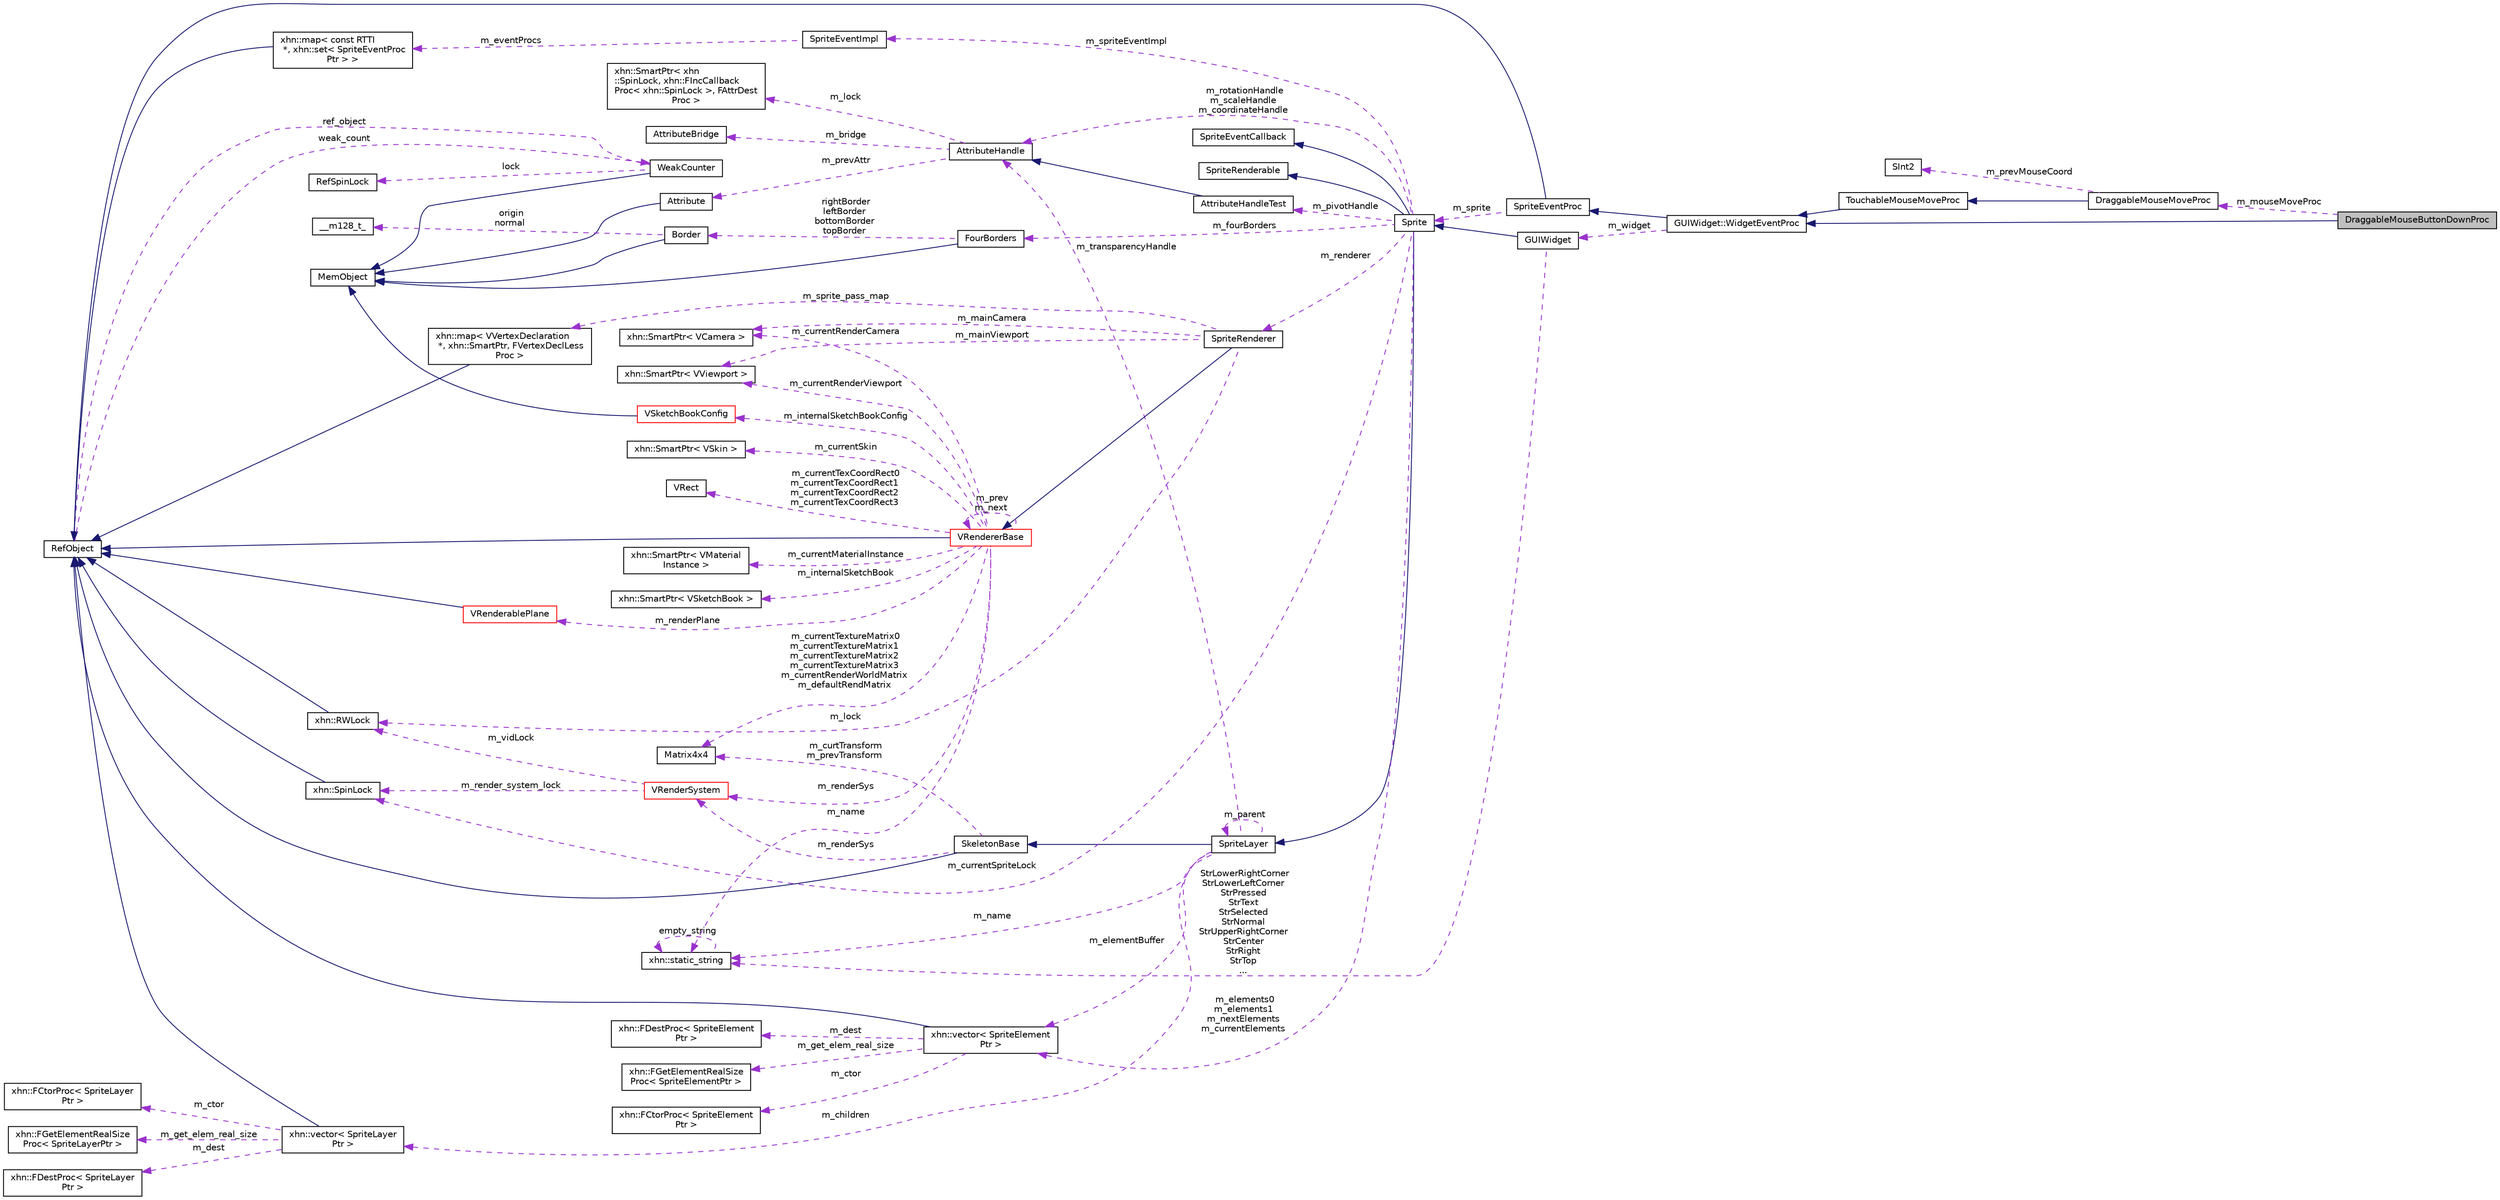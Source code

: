 digraph "DraggableMouseButtonDownProc"
{
  edge [fontname="Helvetica",fontsize="10",labelfontname="Helvetica",labelfontsize="10"];
  node [fontname="Helvetica",fontsize="10",shape=record];
  rankdir="LR";
  Node1 [label="DraggableMouseButtonDownProc",height=0.2,width=0.4,color="black", fillcolor="grey75", style="filled", fontcolor="black"];
  Node2 -> Node1 [dir="back",color="midnightblue",fontsize="10",style="solid",fontname="Helvetica"];
  Node2 [label="GUIWidget::WidgetEventProc",height=0.2,width=0.4,color="black", fillcolor="white", style="filled",URL="$class_g_u_i_widget_1_1_widget_event_proc.html"];
  Node3 -> Node2 [dir="back",color="midnightblue",fontsize="10",style="solid",fontname="Helvetica"];
  Node3 [label="SpriteEventProc",height=0.2,width=0.4,color="black", fillcolor="white", style="filled",URL="$class_sprite_event_proc.html"];
  Node4 -> Node3 [dir="back",color="midnightblue",fontsize="10",style="solid",fontname="Helvetica"];
  Node4 [label="RefObject",height=0.2,width=0.4,color="black", fillcolor="white", style="filled",URL="$class_ref_object.html"];
  Node5 -> Node4 [dir="back",color="darkorchid3",fontsize="10",style="dashed",label=" weak_count" ,fontname="Helvetica"];
  Node5 [label="WeakCounter",height=0.2,width=0.4,color="black", fillcolor="white", style="filled",URL="$class_weak_counter.html",tooltip="WeakCounter. "];
  Node6 -> Node5 [dir="back",color="midnightblue",fontsize="10",style="solid",fontname="Helvetica"];
  Node6 [label="MemObject",height=0.2,width=0.4,color="black", fillcolor="white", style="filled",URL="$class_mem_object.html"];
  Node7 -> Node5 [dir="back",color="darkorchid3",fontsize="10",style="dashed",label=" lock" ,fontname="Helvetica"];
  Node7 [label="RefSpinLock",height=0.2,width=0.4,color="black", fillcolor="white", style="filled",URL="$class_ref_spin_lock.html"];
  Node4 -> Node5 [dir="back",color="darkorchid3",fontsize="10",style="dashed",label=" ref_object" ,fontname="Helvetica"];
  Node8 -> Node3 [dir="back",color="darkorchid3",fontsize="10",style="dashed",label=" m_sprite" ,fontname="Helvetica"];
  Node8 [label="Sprite",height=0.2,width=0.4,color="black", fillcolor="white", style="filled",URL="$class_sprite.html",tooltip="Sprite. "];
  Node9 -> Node8 [dir="back",color="midnightblue",fontsize="10",style="solid",fontname="Helvetica"];
  Node9 [label="SpriteLayer",height=0.2,width=0.4,color="black", fillcolor="white", style="filled",URL="$class_sprite_layer.html",tooltip="SpriteLayer. "];
  Node10 -> Node9 [dir="back",color="midnightblue",fontsize="10",style="solid",fontname="Helvetica"];
  Node10 [label="SkeletonBase",height=0.2,width=0.4,color="black", fillcolor="white", style="filled",URL="$class_skeleton_base.html"];
  Node4 -> Node10 [dir="back",color="midnightblue",fontsize="10",style="solid",fontname="Helvetica"];
  Node11 -> Node10 [dir="back",color="darkorchid3",fontsize="10",style="dashed",label=" m_renderSys" ,fontname="Helvetica"];
  Node11 [label="VRenderSystem",height=0.2,width=0.4,color="red", fillcolor="white", style="filled",URL="$class_v_render_system.html",tooltip="VRenderSystem 渲染系统 "];
  Node12 -> Node11 [dir="back",color="darkorchid3",fontsize="10",style="dashed",label=" m_vidLock" ,fontname="Helvetica"];
  Node12 [label="xhn::RWLock",height=0.2,width=0.4,color="black", fillcolor="white", style="filled",URL="$classxhn_1_1_r_w_lock.html",tooltip="RWLock. "];
  Node4 -> Node12 [dir="back",color="midnightblue",fontsize="10",style="solid",fontname="Helvetica"];
  Node13 -> Node11 [dir="back",color="darkorchid3",fontsize="10",style="dashed",label=" m_render_system_lock" ,fontname="Helvetica"];
  Node13 [label="xhn::SpinLock",height=0.2,width=0.4,color="black", fillcolor="white", style="filled",URL="$classxhn_1_1_spin_lock.html",tooltip="SpinLock. "];
  Node4 -> Node13 [dir="back",color="midnightblue",fontsize="10",style="solid",fontname="Helvetica"];
  Node14 -> Node10 [dir="back",color="darkorchid3",fontsize="10",style="dashed",label=" m_curtTransform\nm_prevTransform" ,fontname="Helvetica"];
  Node14 [label="Matrix4x4",height=0.2,width=0.4,color="black", fillcolor="white", style="filled",URL="$struct_matrix4x4.html"];
  Node9 -> Node9 [dir="back",color="darkorchid3",fontsize="10",style="dashed",label=" m_parent" ,fontname="Helvetica"];
  Node15 -> Node9 [dir="back",color="darkorchid3",fontsize="10",style="dashed",label=" m_elementBuffer" ,fontname="Helvetica"];
  Node15 [label="xhn::vector\< SpriteElement\lPtr \>",height=0.2,width=0.4,color="black", fillcolor="white", style="filled",URL="$classxhn_1_1vector.html"];
  Node4 -> Node15 [dir="back",color="midnightblue",fontsize="10",style="solid",fontname="Helvetica"];
  Node16 -> Node15 [dir="back",color="darkorchid3",fontsize="10",style="dashed",label=" m_get_elem_real_size" ,fontname="Helvetica"];
  Node16 [label="xhn::FGetElementRealSize\lProc\< SpriteElementPtr \>",height=0.2,width=0.4,color="black", fillcolor="white", style="filled",URL="$structxhn_1_1_f_get_element_real_size_proc.html"];
  Node17 -> Node15 [dir="back",color="darkorchid3",fontsize="10",style="dashed",label=" m_ctor" ,fontname="Helvetica"];
  Node17 [label="xhn::FCtorProc\< SpriteElement\lPtr \>",height=0.2,width=0.4,color="black", fillcolor="white", style="filled",URL="$structxhn_1_1_f_ctor_proc.html"];
  Node18 -> Node15 [dir="back",color="darkorchid3",fontsize="10",style="dashed",label=" m_dest" ,fontname="Helvetica"];
  Node18 [label="xhn::FDestProc\< SpriteElement\lPtr \>",height=0.2,width=0.4,color="black", fillcolor="white", style="filled",URL="$structxhn_1_1_f_dest_proc.html"];
  Node19 -> Node9 [dir="back",color="darkorchid3",fontsize="10",style="dashed",label=" m_transparencyHandle" ,fontname="Helvetica"];
  Node19 [label="AttributeHandle",height=0.2,width=0.4,color="black", fillcolor="white", style="filled",URL="$class_attribute_handle.html"];
  Node20 -> Node19 [dir="back",color="darkorchid3",fontsize="10",style="dashed",label=" m_lock" ,fontname="Helvetica"];
  Node20 [label="xhn::SmartPtr\< xhn\l::SpinLock, xhn::FIncCallback\lProc\< xhn::SpinLock \>, FAttrDest\lProc \>",height=0.2,width=0.4,color="black", fillcolor="white", style="filled",URL="$classxhn_1_1_smart_ptr.html"];
  Node21 -> Node19 [dir="back",color="darkorchid3",fontsize="10",style="dashed",label=" m_prevAttr" ,fontname="Helvetica"];
  Node21 [label="Attribute",height=0.2,width=0.4,color="black", fillcolor="white", style="filled",URL="$class_attribute.html"];
  Node6 -> Node21 [dir="back",color="midnightblue",fontsize="10",style="solid",fontname="Helvetica"];
  Node22 -> Node19 [dir="back",color="darkorchid3",fontsize="10",style="dashed",label=" m_bridge" ,fontname="Helvetica"];
  Node22 [label="AttributeBridge",height=0.2,width=0.4,color="black", fillcolor="white", style="filled",URL="$class_attribute_bridge.html"];
  Node23 -> Node9 [dir="back",color="darkorchid3",fontsize="10",style="dashed",label=" m_name" ,fontname="Helvetica"];
  Node23 [label="xhn::static_string",height=0.2,width=0.4,color="black", fillcolor="white", style="filled",URL="$classxhn_1_1static__string.html"];
  Node23 -> Node23 [dir="back",color="darkorchid3",fontsize="10",style="dashed",label=" empty_string" ,fontname="Helvetica"];
  Node24 -> Node9 [dir="back",color="darkorchid3",fontsize="10",style="dashed",label=" m_children" ,fontname="Helvetica"];
  Node24 [label="xhn::vector\< SpriteLayer\lPtr \>",height=0.2,width=0.4,color="black", fillcolor="white", style="filled",URL="$classxhn_1_1vector.html"];
  Node4 -> Node24 [dir="back",color="midnightblue",fontsize="10",style="solid",fontname="Helvetica"];
  Node25 -> Node24 [dir="back",color="darkorchid3",fontsize="10",style="dashed",label=" m_ctor" ,fontname="Helvetica"];
  Node25 [label="xhn::FCtorProc\< SpriteLayer\lPtr \>",height=0.2,width=0.4,color="black", fillcolor="white", style="filled",URL="$structxhn_1_1_f_ctor_proc.html"];
  Node26 -> Node24 [dir="back",color="darkorchid3",fontsize="10",style="dashed",label=" m_get_elem_real_size" ,fontname="Helvetica"];
  Node26 [label="xhn::FGetElementRealSize\lProc\< SpriteLayerPtr \>",height=0.2,width=0.4,color="black", fillcolor="white", style="filled",URL="$structxhn_1_1_f_get_element_real_size_proc.html"];
  Node27 -> Node24 [dir="back",color="darkorchid3",fontsize="10",style="dashed",label=" m_dest" ,fontname="Helvetica"];
  Node27 [label="xhn::FDestProc\< SpriteLayer\lPtr \>",height=0.2,width=0.4,color="black", fillcolor="white", style="filled",URL="$structxhn_1_1_f_dest_proc.html"];
  Node28 -> Node8 [dir="back",color="midnightblue",fontsize="10",style="solid",fontname="Helvetica"];
  Node28 [label="SpriteEventCallback",height=0.2,width=0.4,color="black", fillcolor="white", style="filled",URL="$class_sprite_event_callback.html"];
  Node29 -> Node8 [dir="back",color="midnightblue",fontsize="10",style="solid",fontname="Helvetica"];
  Node29 [label="SpriteRenderable",height=0.2,width=0.4,color="black", fillcolor="white", style="filled",URL="$class_sprite_renderable.html"];
  Node15 -> Node8 [dir="back",color="darkorchid3",fontsize="10",style="dashed",label=" m_elements0\nm_elements1\nm_nextElements\nm_currentElements" ,fontname="Helvetica"];
  Node30 -> Node8 [dir="back",color="darkorchid3",fontsize="10",style="dashed",label=" m_fourBorders" ,fontname="Helvetica"];
  Node30 [label="FourBorders",height=0.2,width=0.4,color="black", fillcolor="white", style="filled",URL="$struct_four_borders.html"];
  Node6 -> Node30 [dir="back",color="midnightblue",fontsize="10",style="solid",fontname="Helvetica"];
  Node31 -> Node30 [dir="back",color="darkorchid3",fontsize="10",style="dashed",label=" rightBorder\nleftBorder\nbottomBorder\ntopBorder" ,fontname="Helvetica"];
  Node31 [label="Border",height=0.2,width=0.4,color="black", fillcolor="white", style="filled",URL="$class_border.html"];
  Node6 -> Node31 [dir="back",color="midnightblue",fontsize="10",style="solid",fontname="Helvetica"];
  Node32 -> Node31 [dir="back",color="darkorchid3",fontsize="10",style="dashed",label=" origin\nnormal" ,fontname="Helvetica"];
  Node32 [label="__m128_t_",height=0.2,width=0.4,color="black", fillcolor="white", style="filled",URL="$struct____m128__t__.html"];
  Node13 -> Node8 [dir="back",color="darkorchid3",fontsize="10",style="dashed",label=" m_currentSpriteLock" ,fontname="Helvetica"];
  Node19 -> Node8 [dir="back",color="darkorchid3",fontsize="10",style="dashed",label=" m_rotationHandle\nm_scaleHandle\nm_coordinateHandle" ,fontname="Helvetica"];
  Node33 -> Node8 [dir="back",color="darkorchid3",fontsize="10",style="dashed",label=" m_pivotHandle" ,fontname="Helvetica"];
  Node33 [label="AttributeHandleTest",height=0.2,width=0.4,color="black", fillcolor="white", style="filled",URL="$class_attribute_handle_test.html"];
  Node19 -> Node33 [dir="back",color="midnightblue",fontsize="10",style="solid",fontname="Helvetica"];
  Node34 -> Node8 [dir="back",color="darkorchid3",fontsize="10",style="dashed",label=" m_spriteEventImpl" ,fontname="Helvetica"];
  Node34 [label="SpriteEventImpl",height=0.2,width=0.4,color="black", fillcolor="white", style="filled",URL="$class_sprite_event_impl.html",tooltip="SpriteEventImpl. "];
  Node35 -> Node34 [dir="back",color="darkorchid3",fontsize="10",style="dashed",label=" m_eventProcs" ,fontname="Helvetica"];
  Node35 [label="xhn::map\< const RTTI\l *, xhn::set\< SpriteEventProc\lPtr \> \>",height=0.2,width=0.4,color="black", fillcolor="white", style="filled",URL="$classxhn_1_1map.html"];
  Node4 -> Node35 [dir="back",color="midnightblue",fontsize="10",style="solid",fontname="Helvetica"];
  Node36 -> Node8 [dir="back",color="darkorchid3",fontsize="10",style="dashed",label=" m_renderer" ,fontname="Helvetica"];
  Node36 [label="SpriteRenderer",height=0.2,width=0.4,color="black", fillcolor="white", style="filled",URL="$class_sprite_renderer.html",tooltip="SpriteRenderer. "];
  Node37 -> Node36 [dir="back",color="midnightblue",fontsize="10",style="solid",fontname="Helvetica"];
  Node37 [label="VRendererBase",height=0.2,width=0.4,color="red", fillcolor="white", style="filled",URL="$class_v_renderer_base.html",tooltip="VRendererBase 渲染器基类 "];
  Node4 -> Node37 [dir="back",color="midnightblue",fontsize="10",style="solid",fontname="Helvetica"];
  Node38 -> Node37 [dir="back",color="darkorchid3",fontsize="10",style="dashed",label=" m_renderPlane" ,fontname="Helvetica"];
  Node38 [label="VRenderablePlane",height=0.2,width=0.4,color="red", fillcolor="white", style="filled",URL="$class_v_renderable_plane.html",tooltip="VRenderablePlane 片状的Renderable. "];
  Node4 -> Node38 [dir="back",color="midnightblue",fontsize="10",style="solid",fontname="Helvetica"];
  Node11 -> Node37 [dir="back",color="darkorchid3",fontsize="10",style="dashed",label=" m_renderSys" ,fontname="Helvetica"];
  Node39 -> Node37 [dir="back",color="darkorchid3",fontsize="10",style="dashed",label=" m_currentSkin" ,fontname="Helvetica"];
  Node39 [label="xhn::SmartPtr\< VSkin \>",height=0.2,width=0.4,color="black", fillcolor="white", style="filled",URL="$classxhn_1_1_smart_ptr.html"];
  Node40 -> Node37 [dir="back",color="darkorchid3",fontsize="10",style="dashed",label=" m_currentTexCoordRect0\nm_currentTexCoordRect1\nm_currentTexCoordRect2\nm_currentTexCoordRect3" ,fontname="Helvetica"];
  Node40 [label="VRect",height=0.2,width=0.4,color="black", fillcolor="white", style="filled",URL="$class_v_rect.html"];
  Node37 -> Node37 [dir="back",color="darkorchid3",fontsize="10",style="dashed",label=" m_prev\nm_next" ,fontname="Helvetica"];
  Node41 -> Node37 [dir="back",color="darkorchid3",fontsize="10",style="dashed",label=" m_internalSketchBookConfig" ,fontname="Helvetica"];
  Node41 [label="VSketchBookConfig",height=0.2,width=0.4,color="red", fillcolor="white", style="filled",URL="$struct_v_sketch_book_config.html"];
  Node6 -> Node41 [dir="back",color="midnightblue",fontsize="10",style="solid",fontname="Helvetica"];
  Node42 -> Node37 [dir="back",color="darkorchid3",fontsize="10",style="dashed",label=" m_currentRenderViewport" ,fontname="Helvetica"];
  Node42 [label="xhn::SmartPtr\< VViewport \>",height=0.2,width=0.4,color="black", fillcolor="white", style="filled",URL="$classxhn_1_1_smart_ptr.html"];
  Node43 -> Node37 [dir="back",color="darkorchid3",fontsize="10",style="dashed",label=" m_currentMaterialInstance" ,fontname="Helvetica"];
  Node43 [label="xhn::SmartPtr\< VMaterial\lInstance \>",height=0.2,width=0.4,color="black", fillcolor="white", style="filled",URL="$classxhn_1_1_smart_ptr.html"];
  Node44 -> Node37 [dir="back",color="darkorchid3",fontsize="10",style="dashed",label=" m_internalSketchBook" ,fontname="Helvetica"];
  Node44 [label="xhn::SmartPtr\< VSketchBook \>",height=0.2,width=0.4,color="black", fillcolor="white", style="filled",URL="$classxhn_1_1_smart_ptr.html"];
  Node45 -> Node37 [dir="back",color="darkorchid3",fontsize="10",style="dashed",label=" m_currentRenderCamera" ,fontname="Helvetica"];
  Node45 [label="xhn::SmartPtr\< VCamera \>",height=0.2,width=0.4,color="black", fillcolor="white", style="filled",URL="$classxhn_1_1_smart_ptr.html"];
  Node14 -> Node37 [dir="back",color="darkorchid3",fontsize="10",style="dashed",label=" m_currentTextureMatrix0\nm_currentTextureMatrix1\nm_currentTextureMatrix2\nm_currentTextureMatrix3\nm_currentRenderWorldMatrix\nm_defaultRendMatrix" ,fontname="Helvetica"];
  Node23 -> Node37 [dir="back",color="darkorchid3",fontsize="10",style="dashed",label=" m_name" ,fontname="Helvetica"];
  Node12 -> Node36 [dir="back",color="darkorchid3",fontsize="10",style="dashed",label=" m_lock" ,fontname="Helvetica"];
  Node46 -> Node36 [dir="back",color="darkorchid3",fontsize="10",style="dashed",label=" m_sprite_pass_map" ,fontname="Helvetica"];
  Node46 [label="xhn::map\< VVertexDeclaration\l *, xhn::SmartPtr, FVertexDeclLess\lProc \>",height=0.2,width=0.4,color="black", fillcolor="white", style="filled",URL="$classxhn_1_1map.html"];
  Node4 -> Node46 [dir="back",color="midnightblue",fontsize="10",style="solid",fontname="Helvetica"];
  Node42 -> Node36 [dir="back",color="darkorchid3",fontsize="10",style="dashed",label=" m_mainViewport" ,fontname="Helvetica"];
  Node45 -> Node36 [dir="back",color="darkorchid3",fontsize="10",style="dashed",label=" m_mainCamera" ,fontname="Helvetica"];
  Node47 -> Node2 [dir="back",color="darkorchid3",fontsize="10",style="dashed",label=" m_widget" ,fontname="Helvetica"];
  Node47 [label="GUIWidget",height=0.2,width=0.4,color="black", fillcolor="white", style="filled",URL="$class_g_u_i_widget.html"];
  Node8 -> Node47 [dir="back",color="midnightblue",fontsize="10",style="solid",fontname="Helvetica"];
  Node23 -> Node47 [dir="back",color="darkorchid3",fontsize="10",style="dashed",label=" StrLowerRightCorner\nStrLowerLeftCorner\nStrPressed\nStrText\nStrSelected\nStrNormal\nStrUpperRightCorner\nStrCenter\nStrRight\nStrTop\n..." ,fontname="Helvetica"];
  Node48 -> Node1 [dir="back",color="darkorchid3",fontsize="10",style="dashed",label=" m_mouseMoveProc" ,fontname="Helvetica"];
  Node48 [label="DraggableMouseMoveProc",height=0.2,width=0.4,color="black", fillcolor="white", style="filled",URL="$class_draggable_mouse_move_proc.html"];
  Node49 -> Node48 [dir="back",color="midnightblue",fontsize="10",style="solid",fontname="Helvetica"];
  Node49 [label="TouchableMouseMoveProc",height=0.2,width=0.4,color="black", fillcolor="white", style="filled",URL="$class_touchable_mouse_move_proc.html"];
  Node2 -> Node49 [dir="back",color="midnightblue",fontsize="10",style="solid",fontname="Helvetica"];
  Node50 -> Node48 [dir="back",color="darkorchid3",fontsize="10",style="dashed",label=" m_prevMouseCoord" ,fontname="Helvetica"];
  Node50 [label="SInt2",height=0.2,width=0.4,color="black", fillcolor="white", style="filled",URL="$struct_s_int2.html"];
}
